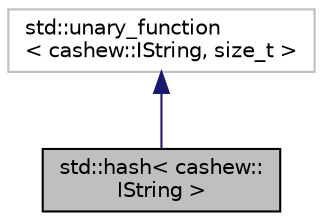 digraph "std::hash&lt; cashew::IString &gt;"
{
  edge [fontname="Helvetica",fontsize="10",labelfontname="Helvetica",labelfontsize="10"];
  node [fontname="Helvetica",fontsize="10",shape=record];
  Node2 [label="std::hash\< cashew::\lIString \>",height=0.2,width=0.4,color="black", fillcolor="grey75", style="filled", fontcolor="black"];
  Node3 -> Node2 [dir="back",color="midnightblue",fontsize="10",style="solid"];
  Node3 [label="std::unary_function\l\< cashew::IString, size_t \>",height=0.2,width=0.4,color="grey75", fillcolor="white", style="filled"];
}

